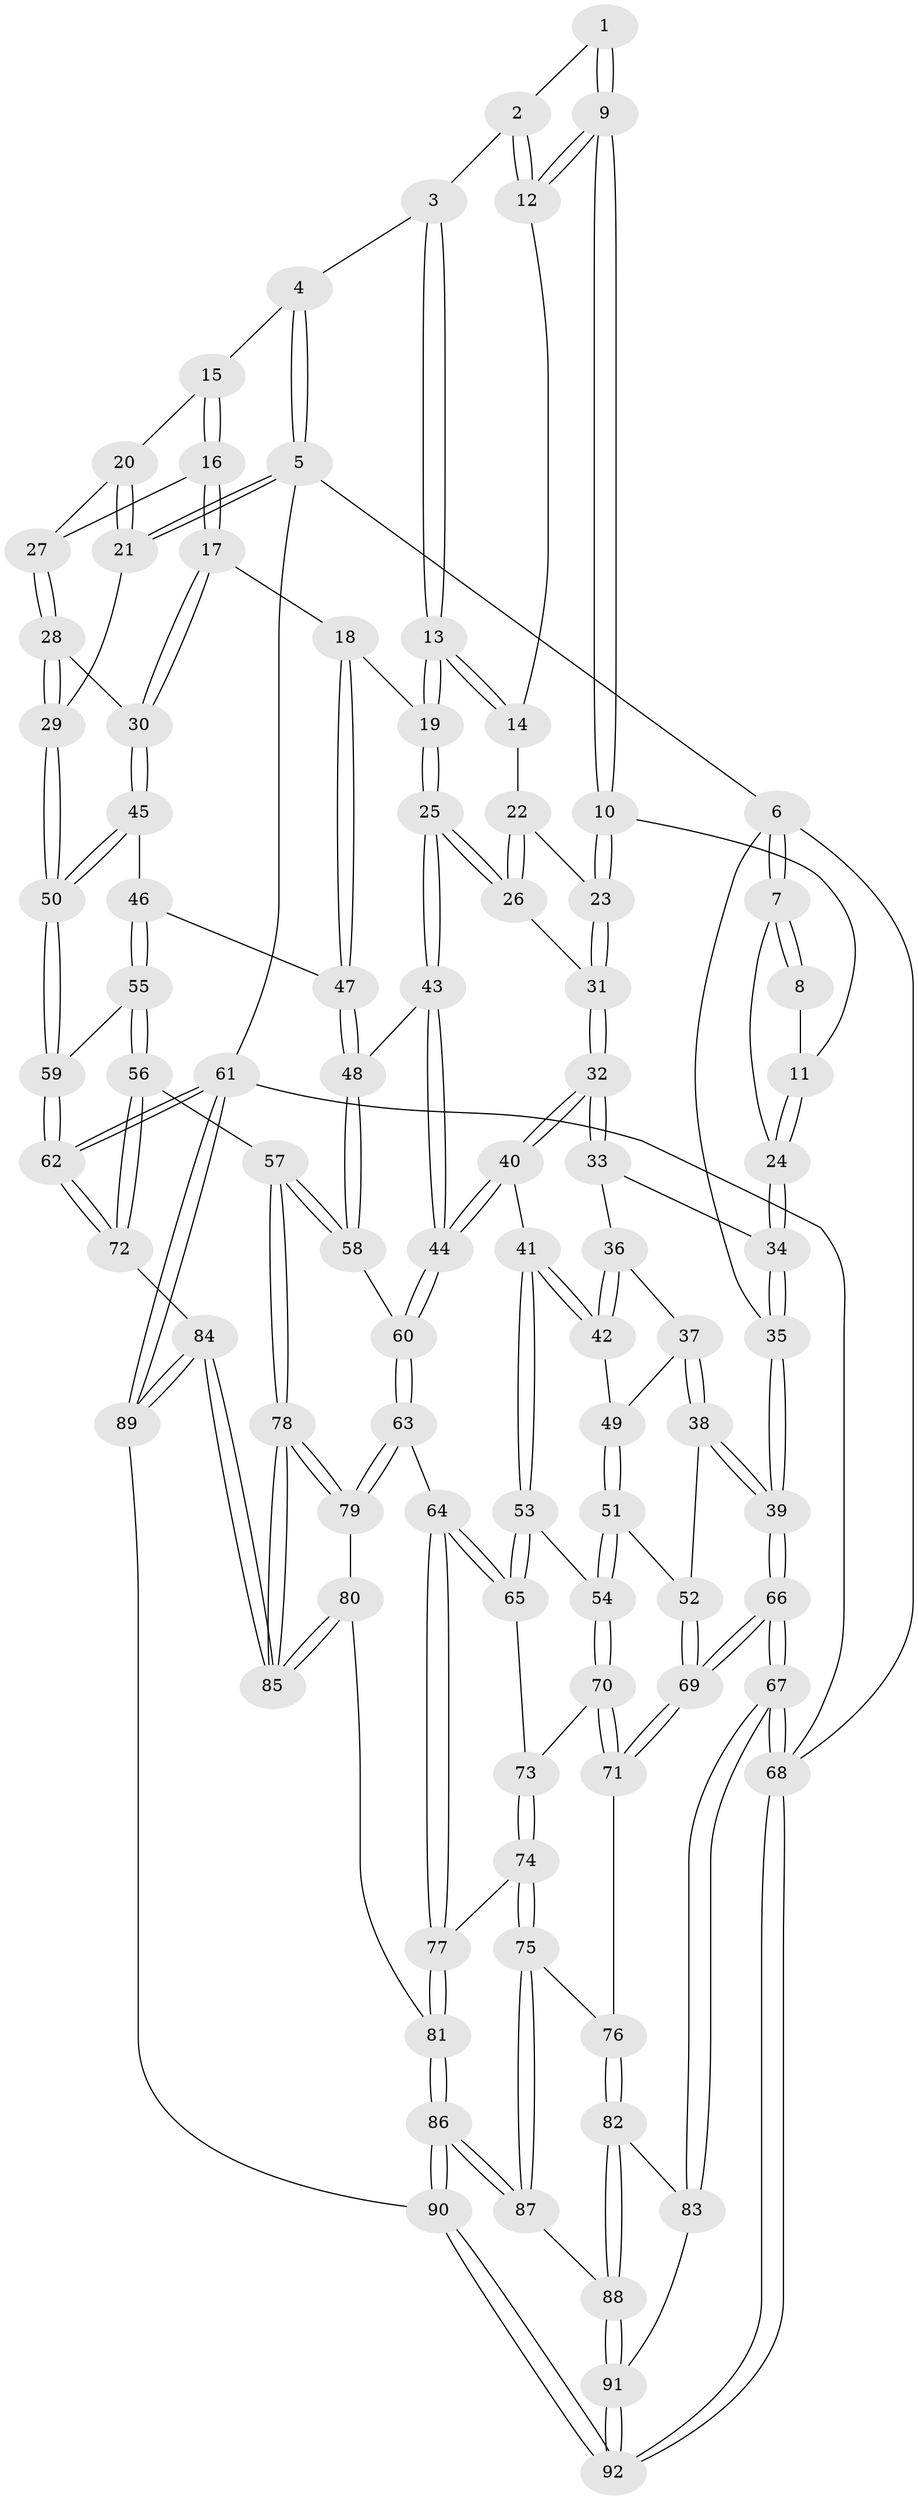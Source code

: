 // Generated by graph-tools (version 1.1) at 2025/16/03/09/25 04:16:56]
// undirected, 92 vertices, 227 edges
graph export_dot {
graph [start="1"]
  node [color=gray90,style=filled];
  1 [pos="+0.4489190215589928+0"];
  2 [pos="+0.5075167358403753+0"];
  3 [pos="+0.6630101722027641+0"];
  4 [pos="+0.6799258094008997+0"];
  5 [pos="+1+0"];
  6 [pos="+0+0"];
  7 [pos="+0+0"];
  8 [pos="+0.25303292112437414+0"];
  9 [pos="+0.3242293811615323+0.13218259628336393"];
  10 [pos="+0.3235939992917447+0.13296001181670342"];
  11 [pos="+0.2623440552553043+0.08380243819779078"];
  12 [pos="+0.45316636199855603+0.060794685182988216"];
  13 [pos="+0.5952315238132477+0.17311992747599914"];
  14 [pos="+0.4620092127259126+0.09007049473172318"];
  15 [pos="+0.7603114173568258+0"];
  16 [pos="+0.7261869611732967+0.16813988265215066"];
  17 [pos="+0.6763668965526799+0.23701399078522345"];
  18 [pos="+0.6661078775463687+0.23831288811954254"];
  19 [pos="+0.5994356584610929+0.22186577540708916"];
  20 [pos="+0.8499489112952505+0.075289782218651"];
  21 [pos="+1+0"];
  22 [pos="+0.44658432605537823+0.13682810042488477"];
  23 [pos="+0.3346010532031235+0.1918418565924146"];
  24 [pos="+0.11607765896516409+0.12226247564019999"];
  25 [pos="+0.5748744507212372+0.23939101251795386"];
  26 [pos="+0.5317712451782401+0.22758912611356355"];
  27 [pos="+0.8620938416519255+0.12392015273529153"];
  28 [pos="+0.8793248800876922+0.15466650086476336"];
  29 [pos="+1+0.2512277748276325"];
  30 [pos="+0.7991305767563934+0.2748151755624658"];
  31 [pos="+0.33143588135261814+0.22414590468267467"];
  32 [pos="+0.3279586291337239+0.2299196188485225"];
  33 [pos="+0.12435745607880164+0.1990765177022303"];
  34 [pos="+0.12087083879218345+0.19043224921830434"];
  35 [pos="+0+0.2372994535307597"];
  36 [pos="+0.11866747716797658+0.22841383420334999"];
  37 [pos="+0.07471092107408273+0.28897281940633285"];
  38 [pos="+0+0.33214000882053457"];
  39 [pos="+0+0.31586566126529303"];
  40 [pos="+0.32541244330639657+0.3856285265277197"];
  41 [pos="+0.319176527225346+0.3897497948817359"];
  42 [pos="+0.19476291154285022+0.3266016917831478"];
  43 [pos="+0.520816203342016+0.3723567369526673"];
  44 [pos="+0.4559138051779639+0.4173633997421611"];
  45 [pos="+0.8311566552417731+0.3332604009035911"];
  46 [pos="+0.8178003316257374+0.4176184993750702"];
  47 [pos="+0.696547787470547+0.42174524540339703"];
  48 [pos="+0.6621782613472781+0.4454403216512032"];
  49 [pos="+0.12276592911080085+0.3660930203358602"];
  50 [pos="+1+0.25140512403037674"];
  51 [pos="+0.11950245478425013+0.46783986809213635"];
  52 [pos="+0.09772749011588344+0.46772828219691115"];
  53 [pos="+0.2861562953147566+0.4336029809017842"];
  54 [pos="+0.1923120370336475+0.4981715432441246"];
  55 [pos="+0.8659143420912248+0.4943014176386008"];
  56 [pos="+0.8394043959351768+0.6507290570895888"];
  57 [pos="+0.7823531127470359+0.6538842300028078"];
  58 [pos="+0.6492667998764519+0.5551547125038434"];
  59 [pos="+1+0.37002323640544177"];
  60 [pos="+0.5035050526851009+0.5853901525438445"];
  61 [pos="+1+1"];
  62 [pos="+1+0.9149701564428463"];
  63 [pos="+0.4865483109083911+0.6186392109502241"];
  64 [pos="+0.4016701364392384+0.6362492057788801"];
  65 [pos="+0.3727098187939095+0.6184881510604568"];
  66 [pos="+0+0.6569347914474155"];
  67 [pos="+0+0.9094787357664347"];
  68 [pos="+0+1"];
  69 [pos="+0+0.6521144352850637"];
  70 [pos="+0.19168125656423501+0.5491468514324916"];
  71 [pos="+0.11868590143413359+0.6930661110277626"];
  72 [pos="+0.9890179755561956+0.7787660656326462"];
  73 [pos="+0.28137904221705734+0.6176566349328597"];
  74 [pos="+0.24743554744890436+0.7535590174797856"];
  75 [pos="+0.21983250784577732+0.7640399300152307"];
  76 [pos="+0.130126432687177+0.7068721233528117"];
  77 [pos="+0.33466720036853+0.7480038709902198"];
  78 [pos="+0.6090329510379645+0.7979102917200621"];
  79 [pos="+0.4944757562328939+0.6367615691569996"];
  80 [pos="+0.4104541107431671+0.8345359016517836"];
  81 [pos="+0.4095079606863124+0.8347090621527538"];
  82 [pos="+0.07605151707425226+0.8561948416328558"];
  83 [pos="+0.01750582052545241+0.8706649149775743"];
  84 [pos="+0.6344600956784778+0.9534097232193048"];
  85 [pos="+0.598234547724872+0.8499278186062056"];
  86 [pos="+0.3156045509576794+0.9951983766939526"];
  87 [pos="+0.2184890201001147+0.8559828086068204"];
  88 [pos="+0.13287392479139343+0.8894376457338193"];
  89 [pos="+0.6211380303022391+1"];
  90 [pos="+0.3236365540612033+1"];
  91 [pos="+0.1132035300293601+0.957109798067112"];
  92 [pos="+0.08677785109657879+1"];
  1 -- 2;
  1 -- 9;
  1 -- 9;
  2 -- 3;
  2 -- 12;
  2 -- 12;
  3 -- 4;
  3 -- 13;
  3 -- 13;
  4 -- 5;
  4 -- 5;
  4 -- 15;
  5 -- 6;
  5 -- 21;
  5 -- 21;
  5 -- 61;
  6 -- 7;
  6 -- 7;
  6 -- 35;
  6 -- 68;
  7 -- 8;
  7 -- 8;
  7 -- 24;
  8 -- 11;
  9 -- 10;
  9 -- 10;
  9 -- 12;
  9 -- 12;
  10 -- 11;
  10 -- 23;
  10 -- 23;
  11 -- 24;
  11 -- 24;
  12 -- 14;
  13 -- 14;
  13 -- 14;
  13 -- 19;
  13 -- 19;
  14 -- 22;
  15 -- 16;
  15 -- 16;
  15 -- 20;
  16 -- 17;
  16 -- 17;
  16 -- 27;
  17 -- 18;
  17 -- 30;
  17 -- 30;
  18 -- 19;
  18 -- 47;
  18 -- 47;
  19 -- 25;
  19 -- 25;
  20 -- 21;
  20 -- 21;
  20 -- 27;
  21 -- 29;
  22 -- 23;
  22 -- 26;
  22 -- 26;
  23 -- 31;
  23 -- 31;
  24 -- 34;
  24 -- 34;
  25 -- 26;
  25 -- 26;
  25 -- 43;
  25 -- 43;
  26 -- 31;
  27 -- 28;
  27 -- 28;
  28 -- 29;
  28 -- 29;
  28 -- 30;
  29 -- 50;
  29 -- 50;
  30 -- 45;
  30 -- 45;
  31 -- 32;
  31 -- 32;
  32 -- 33;
  32 -- 33;
  32 -- 40;
  32 -- 40;
  33 -- 34;
  33 -- 36;
  34 -- 35;
  34 -- 35;
  35 -- 39;
  35 -- 39;
  36 -- 37;
  36 -- 42;
  36 -- 42;
  37 -- 38;
  37 -- 38;
  37 -- 49;
  38 -- 39;
  38 -- 39;
  38 -- 52;
  39 -- 66;
  39 -- 66;
  40 -- 41;
  40 -- 44;
  40 -- 44;
  41 -- 42;
  41 -- 42;
  41 -- 53;
  41 -- 53;
  42 -- 49;
  43 -- 44;
  43 -- 44;
  43 -- 48;
  44 -- 60;
  44 -- 60;
  45 -- 46;
  45 -- 50;
  45 -- 50;
  46 -- 47;
  46 -- 55;
  46 -- 55;
  47 -- 48;
  47 -- 48;
  48 -- 58;
  48 -- 58;
  49 -- 51;
  49 -- 51;
  50 -- 59;
  50 -- 59;
  51 -- 52;
  51 -- 54;
  51 -- 54;
  52 -- 69;
  52 -- 69;
  53 -- 54;
  53 -- 65;
  53 -- 65;
  54 -- 70;
  54 -- 70;
  55 -- 56;
  55 -- 56;
  55 -- 59;
  56 -- 57;
  56 -- 72;
  56 -- 72;
  57 -- 58;
  57 -- 58;
  57 -- 78;
  57 -- 78;
  58 -- 60;
  59 -- 62;
  59 -- 62;
  60 -- 63;
  60 -- 63;
  61 -- 62;
  61 -- 62;
  61 -- 89;
  61 -- 89;
  61 -- 68;
  62 -- 72;
  62 -- 72;
  63 -- 64;
  63 -- 79;
  63 -- 79;
  64 -- 65;
  64 -- 65;
  64 -- 77;
  64 -- 77;
  65 -- 73;
  66 -- 67;
  66 -- 67;
  66 -- 69;
  66 -- 69;
  67 -- 68;
  67 -- 68;
  67 -- 83;
  67 -- 83;
  68 -- 92;
  68 -- 92;
  69 -- 71;
  69 -- 71;
  70 -- 71;
  70 -- 71;
  70 -- 73;
  71 -- 76;
  72 -- 84;
  73 -- 74;
  73 -- 74;
  74 -- 75;
  74 -- 75;
  74 -- 77;
  75 -- 76;
  75 -- 87;
  75 -- 87;
  76 -- 82;
  76 -- 82;
  77 -- 81;
  77 -- 81;
  78 -- 79;
  78 -- 79;
  78 -- 85;
  78 -- 85;
  79 -- 80;
  80 -- 81;
  80 -- 85;
  80 -- 85;
  81 -- 86;
  81 -- 86;
  82 -- 83;
  82 -- 88;
  82 -- 88;
  83 -- 91;
  84 -- 85;
  84 -- 85;
  84 -- 89;
  84 -- 89;
  86 -- 87;
  86 -- 87;
  86 -- 90;
  86 -- 90;
  87 -- 88;
  88 -- 91;
  88 -- 91;
  89 -- 90;
  90 -- 92;
  90 -- 92;
  91 -- 92;
  91 -- 92;
}
